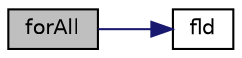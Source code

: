 digraph "forAll"
{
  bgcolor="transparent";
  edge [fontname="Helvetica",fontsize="10",labelfontname="Helvetica",labelfontsize="10"];
  node [fontname="Helvetica",fontsize="10",shape=record];
  rankdir="LR";
  Node191 [label="forAll",height=0.2,width=0.4,color="black", fillcolor="grey75", style="filled", fontcolor="black"];
  Node191 -> Node192 [color="midnightblue",fontsize="10",style="solid",fontname="Helvetica"];
  Node192 [label="fld",height=0.2,width=0.4,color="black",URL="$a19337.html#a378472d1f8b33eeefbda63a947476c8c"];
}
